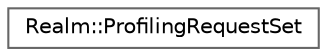 digraph "Graphical Class Hierarchy"
{
 // LATEX_PDF_SIZE
  bgcolor="transparent";
  edge [fontname=Helvetica,fontsize=10,labelfontname=Helvetica,labelfontsize=10];
  node [fontname=Helvetica,fontsize=10,shape=box,height=0.2,width=0.4];
  rankdir="LR";
  Node0 [id="Node000000",label="Realm::ProfilingRequestSet",height=0.2,width=0.4,color="grey40", fillcolor="white", style="filled",URL="$classRealm_1_1ProfilingRequestSet.html",tooltip=" "];
}
